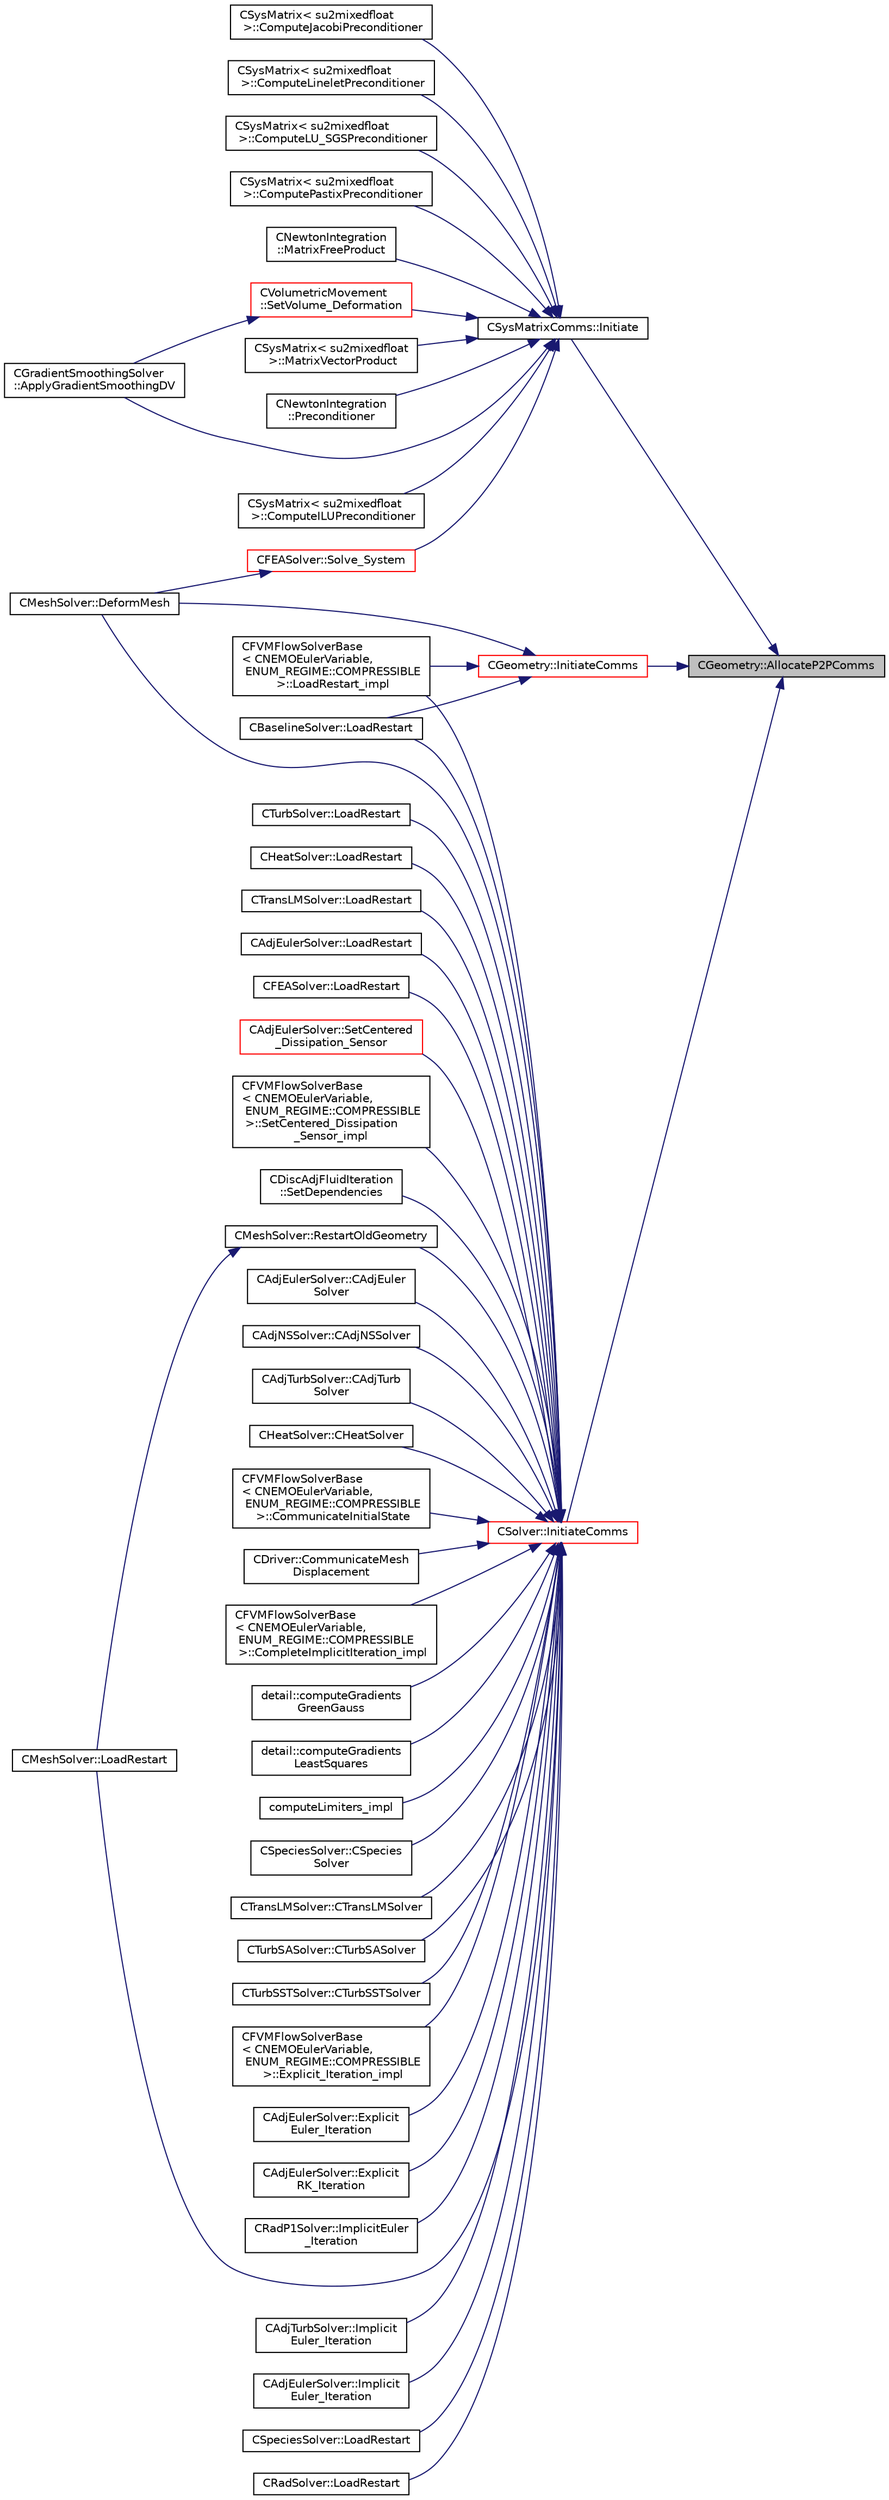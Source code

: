 digraph "CGeometry::AllocateP2PComms"
{
 // LATEX_PDF_SIZE
  edge [fontname="Helvetica",fontsize="10",labelfontname="Helvetica",labelfontsize="10"];
  node [fontname="Helvetica",fontsize="10",shape=record];
  rankdir="RL";
  Node1 [label="CGeometry::AllocateP2PComms",height=0.2,width=0.4,color="black", fillcolor="grey75", style="filled", fontcolor="black",tooltip="Routine to allocate buffers for point-to-point MPI communications. Also called to dynamically realloc..."];
  Node1 -> Node2 [dir="back",color="midnightblue",fontsize="10",style="solid",fontname="Helvetica"];
  Node2 [label="CSysMatrixComms::Initiate",height=0.2,width=0.4,color="black", fillcolor="white", style="filled",URL="$structCSysMatrixComms.html#abaab86d2a9c3a43ef4ed2de79d4e905a",tooltip="Routine to load a vector quantity into the data structures for MPI point-to-point communication and t..."];
  Node2 -> Node3 [dir="back",color="midnightblue",fontsize="10",style="solid",fontname="Helvetica"];
  Node3 [label="CGradientSmoothingSolver\l::ApplyGradientSmoothingDV",height=0.2,width=0.4,color="black", fillcolor="white", style="filled",URL="$classCGradientSmoothingSolver.html#a443fb04934697664cd7defae114e6ef4",tooltip="All steps required for smoothing the whole system on DV level in an iterative way."];
  Node2 -> Node4 [dir="back",color="midnightblue",fontsize="10",style="solid",fontname="Helvetica"];
  Node4 [label="CSysMatrix\< su2mixedfloat\l \>::ComputeILUPreconditioner",height=0.2,width=0.4,color="black", fillcolor="white", style="filled",URL="$classCSysMatrix.html#a5f8beb6ce9ba7a0fc21b64c76a290cc6",tooltip="Multiply CSysVector by the preconditioner."];
  Node2 -> Node5 [dir="back",color="midnightblue",fontsize="10",style="solid",fontname="Helvetica"];
  Node5 [label="CSysMatrix\< su2mixedfloat\l \>::ComputeJacobiPreconditioner",height=0.2,width=0.4,color="black", fillcolor="white", style="filled",URL="$classCSysMatrix.html#af8c53a14b7928dd959258e0235c33b2f",tooltip="Multiply CSysVector by the preconditioner."];
  Node2 -> Node6 [dir="back",color="midnightblue",fontsize="10",style="solid",fontname="Helvetica"];
  Node6 [label="CSysMatrix\< su2mixedfloat\l \>::ComputeLineletPreconditioner",height=0.2,width=0.4,color="black", fillcolor="white", style="filled",URL="$classCSysMatrix.html#a0b1aca3806964da984c4fefe61cf2c64",tooltip="Multiply CSysVector by the preconditioner."];
  Node2 -> Node7 [dir="back",color="midnightblue",fontsize="10",style="solid",fontname="Helvetica"];
  Node7 [label="CSysMatrix\< su2mixedfloat\l \>::ComputeLU_SGSPreconditioner",height=0.2,width=0.4,color="black", fillcolor="white", style="filled",URL="$classCSysMatrix.html#ae41b2166753863b1872dfd2fdcefc6ca",tooltip="Multiply CSysVector by the preconditioner."];
  Node2 -> Node8 [dir="back",color="midnightblue",fontsize="10",style="solid",fontname="Helvetica"];
  Node8 [label="CSysMatrix\< su2mixedfloat\l \>::ComputePastixPreconditioner",height=0.2,width=0.4,color="black", fillcolor="white", style="filled",URL="$classCSysMatrix.html#a7012e3d084d285dab57634a6e8158fb8",tooltip="Apply the PaStiX factorization to CSysVec."];
  Node2 -> Node9 [dir="back",color="midnightblue",fontsize="10",style="solid",fontname="Helvetica"];
  Node9 [label="CNewtonIntegration\l::MatrixFreeProduct",height=0.2,width=0.4,color="black", fillcolor="white", style="filled",URL="$classCNewtonIntegration.html#ae70c58a68a61016cf7109fbdf20b9a62",tooltip="Implementation of matrix-vector product with the real Jacobian of the nonlinear residuals."];
  Node2 -> Node10 [dir="back",color="midnightblue",fontsize="10",style="solid",fontname="Helvetica"];
  Node10 [label="CSysMatrix\< su2mixedfloat\l \>::MatrixVectorProduct",height=0.2,width=0.4,color="black", fillcolor="white", style="filled",URL="$classCSysMatrix.html#afcd4a4dd3ba3509c6785431e01f3c434",tooltip="Performs the product of a sparse matrix by a CSysVector."];
  Node2 -> Node11 [dir="back",color="midnightblue",fontsize="10",style="solid",fontname="Helvetica"];
  Node11 [label="CNewtonIntegration\l::Preconditioner",height=0.2,width=0.4,color="black", fillcolor="white", style="filled",URL="$classCNewtonIntegration.html#a79013839512a0bfd866c2c0720e70014",tooltip="Wrapper for the preconditioner."];
  Node2 -> Node12 [dir="back",color="midnightblue",fontsize="10",style="solid",fontname="Helvetica"];
  Node12 [label="CVolumetricMovement\l::SetVolume_Deformation",height=0.2,width=0.4,color="red", fillcolor="white", style="filled",URL="$classCVolumetricMovement.html#a96c9dadafe051a2479ef4ec4b51adb04",tooltip="Grid deformation using the spring analogy method."];
  Node12 -> Node3 [dir="back",color="midnightblue",fontsize="10",style="solid",fontname="Helvetica"];
  Node2 -> Node39 [dir="back",color="midnightblue",fontsize="10",style="solid",fontname="Helvetica"];
  Node39 [label="CFEASolver::Solve_System",height=0.2,width=0.4,color="red", fillcolor="white", style="filled",URL="$classCFEASolver.html#a6ade985703d84b396bae1825a6d2a3e4",tooltip="Routine to solve the Jacobian-Residual linearized system."];
  Node39 -> Node41 [dir="back",color="midnightblue",fontsize="10",style="solid",fontname="Helvetica"];
  Node41 [label="CMeshSolver::DeformMesh",height=0.2,width=0.4,color="black", fillcolor="white", style="filled",URL="$classCMeshSolver.html#a573e4ddd63b680f5705f402ec317820b",tooltip="Grid deformation using the linear elasticity equations."];
  Node1 -> Node42 [dir="back",color="midnightblue",fontsize="10",style="solid",fontname="Helvetica"];
  Node42 [label="CSolver::InitiateComms",height=0.2,width=0.4,color="red", fillcolor="white", style="filled",URL="$classCSolver.html#a7c5c26e7f006b4bb7e93582d839cf09d",tooltip="Routine to load a solver quantity into the data structures for MPI point-to-point communication and t..."];
  Node42 -> Node43 [dir="back",color="midnightblue",fontsize="10",style="solid",fontname="Helvetica"];
  Node43 [label="CAdjEulerSolver::CAdjEuler\lSolver",height=0.2,width=0.4,color="black", fillcolor="white", style="filled",URL="$classCAdjEulerSolver.html#a0a739888df9436d4707665d152a7af1a",tooltip=" "];
  Node42 -> Node44 [dir="back",color="midnightblue",fontsize="10",style="solid",fontname="Helvetica"];
  Node44 [label="CAdjNSSolver::CAdjNSSolver",height=0.2,width=0.4,color="black", fillcolor="white", style="filled",URL="$classCAdjNSSolver.html#a323f1dc7c0b9fe00d1911eeeea365d46",tooltip=" "];
  Node42 -> Node45 [dir="back",color="midnightblue",fontsize="10",style="solid",fontname="Helvetica"];
  Node45 [label="CAdjTurbSolver::CAdjTurb\lSolver",height=0.2,width=0.4,color="black", fillcolor="white", style="filled",URL="$classCAdjTurbSolver.html#a621bdae0b081f25a67425cc037cd90a2",tooltip=" "];
  Node42 -> Node46 [dir="back",color="midnightblue",fontsize="10",style="solid",fontname="Helvetica"];
  Node46 [label="CHeatSolver::CHeatSolver",height=0.2,width=0.4,color="black", fillcolor="white", style="filled",URL="$classCHeatSolver.html#a89c9ece2b98a950e53f4ee9482968186",tooltip="Constructor of the class."];
  Node42 -> Node47 [dir="back",color="midnightblue",fontsize="10",style="solid",fontname="Helvetica"];
  Node47 [label="CFVMFlowSolverBase\l\< CNEMOEulerVariable,\l ENUM_REGIME::COMPRESSIBLE\l \>::CommunicateInitialState",height=0.2,width=0.4,color="black", fillcolor="white", style="filled",URL="$classCFVMFlowSolverBase.html#ae06b2ffc1a1010f31dcfea2c24dbf46a",tooltip="Communicate the initial solver state."];
  Node42 -> Node48 [dir="back",color="midnightblue",fontsize="10",style="solid",fontname="Helvetica"];
  Node48 [label="CDriver::CommunicateMesh\lDisplacement",height=0.2,width=0.4,color="black", fillcolor="white", style="filled",URL="$classCDriver.html#ab7774dbeec50826a830714585aa45740",tooltip="Communicate the boundary mesh displacements in a python call."];
  Node42 -> Node49 [dir="back",color="midnightblue",fontsize="10",style="solid",fontname="Helvetica"];
  Node49 [label="CFVMFlowSolverBase\l\< CNEMOEulerVariable,\l ENUM_REGIME::COMPRESSIBLE\l \>::CompleteImplicitIteration_impl",height=0.2,width=0.4,color="black", fillcolor="white", style="filled",URL="$classCFVMFlowSolverBase.html#a3eb0fbabf1ce42ccc0fe626473800e09",tooltip="Generic implementation to complete an implicit iteration, i.e. update the solution."];
  Node42 -> Node50 [dir="back",color="midnightblue",fontsize="10",style="solid",fontname="Helvetica"];
  Node50 [label="detail::computeGradients\lGreenGauss",height=0.2,width=0.4,color="black", fillcolor="white", style="filled",URL="$group__FvmAlgos.html#ga031dfb21c1777c986ae93d716ec4568b",tooltip="Compute the gradient of a field using the Green-Gauss theorem."];
  Node42 -> Node51 [dir="back",color="midnightblue",fontsize="10",style="solid",fontname="Helvetica"];
  Node51 [label="detail::computeGradients\lLeastSquares",height=0.2,width=0.4,color="black", fillcolor="white", style="filled",URL="$group__FvmAlgos.html#ga186a32bf8b211a50432fe55a6a608c21",tooltip="Compute the gradient of a field using inverse-distance-weighted or unweighted Least-Squares approxima..."];
  Node42 -> Node52 [dir="back",color="midnightblue",fontsize="10",style="solid",fontname="Helvetica"];
  Node52 [label="computeLimiters_impl",height=0.2,width=0.4,color="black", fillcolor="white", style="filled",URL="$group__FvmAlgos.html#ga4639562695f9dc19f098e6d00fcacde1",tooltip="Generic limiter computation for methods based on one limiter value per point (as opposed to one per e..."];
  Node42 -> Node53 [dir="back",color="midnightblue",fontsize="10",style="solid",fontname="Helvetica"];
  Node53 [label="CSpeciesSolver::CSpecies\lSolver",height=0.2,width=0.4,color="black", fillcolor="white", style="filled",URL="$classCSpeciesSolver.html#a3a7863355bb316fe760afeb1db4ca66c",tooltip="Constructor of the class."];
  Node42 -> Node54 [dir="back",color="midnightblue",fontsize="10",style="solid",fontname="Helvetica"];
  Node54 [label="CTransLMSolver::CTransLMSolver",height=0.2,width=0.4,color="black", fillcolor="white", style="filled",URL="$classCTransLMSolver.html#a4975cbf30f2954e3da1244832999eda0",tooltip=" "];
  Node42 -> Node55 [dir="back",color="midnightblue",fontsize="10",style="solid",fontname="Helvetica"];
  Node55 [label="CTurbSASolver::CTurbSASolver",height=0.2,width=0.4,color="black", fillcolor="white", style="filled",URL="$classCTurbSASolver.html#a06a8b09d1563dd48f364ff6e97c25cd8",tooltip="Constructor."];
  Node42 -> Node56 [dir="back",color="midnightblue",fontsize="10",style="solid",fontname="Helvetica"];
  Node56 [label="CTurbSSTSolver::CTurbSSTSolver",height=0.2,width=0.4,color="black", fillcolor="white", style="filled",URL="$classCTurbSSTSolver.html#a84beba65418c7c2ca4f4843b989b360a",tooltip="Constructor."];
  Node42 -> Node41 [dir="back",color="midnightblue",fontsize="10",style="solid",fontname="Helvetica"];
  Node42 -> Node57 [dir="back",color="midnightblue",fontsize="10",style="solid",fontname="Helvetica"];
  Node57 [label="CFVMFlowSolverBase\l\< CNEMOEulerVariable,\l ENUM_REGIME::COMPRESSIBLE\l \>::Explicit_Iteration_impl",height=0.2,width=0.4,color="black", fillcolor="white", style="filled",URL="$classCFVMFlowSolverBase.html#ac30c9255150f29da2915a85264a1676c",tooltip="Generic implementation of explicit iterations with a preconditioner."];
  Node42 -> Node58 [dir="back",color="midnightblue",fontsize="10",style="solid",fontname="Helvetica"];
  Node58 [label="CAdjEulerSolver::Explicit\lEuler_Iteration",height=0.2,width=0.4,color="black", fillcolor="white", style="filled",URL="$classCAdjEulerSolver.html#ac6851acd72ffdbf5299680d5d92e065e",tooltip="Update the solution using a explicit Euler scheme."];
  Node42 -> Node59 [dir="back",color="midnightblue",fontsize="10",style="solid",fontname="Helvetica"];
  Node59 [label="CAdjEulerSolver::Explicit\lRK_Iteration",height=0.2,width=0.4,color="black", fillcolor="white", style="filled",URL="$classCAdjEulerSolver.html#a853b9218167a682db73ca73c0fccc2cc",tooltip="Update the solution using a Runge-Kutta strategy."];
  Node42 -> Node60 [dir="back",color="midnightblue",fontsize="10",style="solid",fontname="Helvetica"];
  Node60 [label="CRadP1Solver::ImplicitEuler\l_Iteration",height=0.2,width=0.4,color="black", fillcolor="white", style="filled",URL="$classCRadP1Solver.html#a23716727a079c099d449da9befa86696",tooltip="Update the solution using an implicit solver."];
  Node42 -> Node61 [dir="back",color="midnightblue",fontsize="10",style="solid",fontname="Helvetica"];
  Node61 [label="CAdjTurbSolver::Implicit\lEuler_Iteration",height=0.2,width=0.4,color="black", fillcolor="white", style="filled",URL="$classCAdjTurbSolver.html#a119fd6cc599337fd229174474d69f0fb",tooltip="Update the solution using an implicit solver."];
  Node42 -> Node62 [dir="back",color="midnightblue",fontsize="10",style="solid",fontname="Helvetica"];
  Node62 [label="CAdjEulerSolver::Implicit\lEuler_Iteration",height=0.2,width=0.4,color="black", fillcolor="white", style="filled",URL="$classCAdjEulerSolver.html#ab35fe7a0b2f840506e91d49961e07485",tooltip="Update the solution using an implicit solver."];
  Node42 -> Node63 [dir="back",color="midnightblue",fontsize="10",style="solid",fontname="Helvetica"];
  Node63 [label="CSpeciesSolver::LoadRestart",height=0.2,width=0.4,color="black", fillcolor="white", style="filled",URL="$classCSpeciesSolver.html#a40ecea72824a266fcda6347d08a4fcea",tooltip="Load a solution from a restart file."];
  Node42 -> Node64 [dir="back",color="midnightblue",fontsize="10",style="solid",fontname="Helvetica"];
  Node64 [label="CRadSolver::LoadRestart",height=0.2,width=0.4,color="black", fillcolor="white", style="filled",URL="$classCRadSolver.html#a9f64999fe5bfcb69fb4349d00d6d8ef5",tooltip="Load a solution from a restart file."];
  Node42 -> Node65 [dir="back",color="midnightblue",fontsize="10",style="solid",fontname="Helvetica"];
  Node65 [label="CBaselineSolver::LoadRestart",height=0.2,width=0.4,color="black", fillcolor="white", style="filled",URL="$classCBaselineSolver.html#aa5fad3af8c5b48950679d5c5a3a91ec4",tooltip="Load a solution from a restart file."];
  Node42 -> Node66 [dir="back",color="midnightblue",fontsize="10",style="solid",fontname="Helvetica"];
  Node66 [label="CTurbSolver::LoadRestart",height=0.2,width=0.4,color="black", fillcolor="white", style="filled",URL="$classCTurbSolver.html#a7b62bcdb84f3345f560a6110905d7fb3",tooltip="Load a solution from a restart file."];
  Node42 -> Node67 [dir="back",color="midnightblue",fontsize="10",style="solid",fontname="Helvetica"];
  Node67 [label="CHeatSolver::LoadRestart",height=0.2,width=0.4,color="black", fillcolor="white", style="filled",URL="$classCHeatSolver.html#a0cc2cf63a1cd34b15be77cf3233beaae",tooltip="Load a solution from a restart file."];
  Node42 -> Node68 [dir="back",color="midnightblue",fontsize="10",style="solid",fontname="Helvetica"];
  Node68 [label="CMeshSolver::LoadRestart",height=0.2,width=0.4,color="black", fillcolor="white", style="filled",URL="$classCMeshSolver.html#a7049d436ca386344acd2424eceb39ef4",tooltip="Load a solution from a restart file."];
  Node42 -> Node69 [dir="back",color="midnightblue",fontsize="10",style="solid",fontname="Helvetica"];
  Node69 [label="CTransLMSolver::LoadRestart",height=0.2,width=0.4,color="black", fillcolor="white", style="filled",URL="$classCTransLMSolver.html#a6f940c3ebc5092d9d06306159300713d",tooltip="Load a solution from a restart file."];
  Node42 -> Node70 [dir="back",color="midnightblue",fontsize="10",style="solid",fontname="Helvetica"];
  Node70 [label="CAdjEulerSolver::LoadRestart",height=0.2,width=0.4,color="black", fillcolor="white", style="filled",URL="$classCAdjEulerSolver.html#a4bc9fada01b433e9194d4c0d67adbbbd",tooltip="Load a solution from a restart file."];
  Node42 -> Node71 [dir="back",color="midnightblue",fontsize="10",style="solid",fontname="Helvetica"];
  Node71 [label="CFEASolver::LoadRestart",height=0.2,width=0.4,color="black", fillcolor="white", style="filled",URL="$classCFEASolver.html#ac693299e88dfc4daaf1b2f410ec8351d",tooltip="Load a solution from a restart file."];
  Node42 -> Node72 [dir="back",color="midnightblue",fontsize="10",style="solid",fontname="Helvetica"];
  Node72 [label="CFVMFlowSolverBase\l\< CNEMOEulerVariable,\l ENUM_REGIME::COMPRESSIBLE\l \>::LoadRestart_impl",height=0.2,width=0.4,color="black", fillcolor="white", style="filled",URL="$classCFVMFlowSolverBase.html#a7cf80881bcda9a08b9c8cf78e7a3bc8d",tooltip="General implementation to load a flow solution from a restart file."];
  Node42 -> Node73 [dir="back",color="midnightblue",fontsize="10",style="solid",fontname="Helvetica"];
  Node73 [label="CMeshSolver::RestartOldGeometry",height=0.2,width=0.4,color="black", fillcolor="white", style="filled",URL="$classCMeshSolver.html#accd7241ab78f3ccd19e918ccda4fb6e3",tooltip="Load the geometries at the previous time states n and nM1."];
  Node73 -> Node68 [dir="back",color="midnightblue",fontsize="10",style="solid",fontname="Helvetica"];
  Node42 -> Node74 [dir="back",color="midnightblue",fontsize="10",style="solid",fontname="Helvetica"];
  Node74 [label="CAdjEulerSolver::SetCentered\l_Dissipation_Sensor",height=0.2,width=0.4,color="red", fillcolor="white", style="filled",URL="$classCAdjEulerSolver.html#af1b72ed76900f821d2f51942cb4252db",tooltip="Compute the sensor for higher order dissipation control in rotating problems."];
  Node42 -> Node77 [dir="back",color="midnightblue",fontsize="10",style="solid",fontname="Helvetica"];
  Node77 [label="CFVMFlowSolverBase\l\< CNEMOEulerVariable,\l ENUM_REGIME::COMPRESSIBLE\l \>::SetCentered_Dissipation\l_Sensor_impl",height=0.2,width=0.4,color="black", fillcolor="white", style="filled",URL="$classCFVMFlowSolverBase.html#afb9ed896e3882658d23042a5ee15c9d2",tooltip="Compute the dissipation sensor for centered schemes."];
  Node42 -> Node78 [dir="back",color="midnightblue",fontsize="10",style="solid",fontname="Helvetica"];
  Node78 [label="CDiscAdjFluidIteration\l::SetDependencies",height=0.2,width=0.4,color="black", fillcolor="white", style="filled",URL="$classCDiscAdjFluidIteration.html#a5a072cbc3a0125554ba8be60d7261283",tooltip="Compute necessary variables that depend on the conservative variables or the mesh node positions (e...."];
  Node1 -> Node92 [dir="back",color="midnightblue",fontsize="10",style="solid",fontname="Helvetica"];
  Node92 [label="CGeometry::InitiateComms",height=0.2,width=0.4,color="red", fillcolor="white", style="filled",URL="$classCGeometry.html#a40ce655ee42332e9bbfd25282b9100d6",tooltip="Routine to load a geometric quantity into the data structures for MPI point-to-point communication an..."];
  Node92 -> Node41 [dir="back",color="midnightblue",fontsize="10",style="solid",fontname="Helvetica"];
  Node92 -> Node65 [dir="back",color="midnightblue",fontsize="10",style="solid",fontname="Helvetica"];
  Node92 -> Node72 [dir="back",color="midnightblue",fontsize="10",style="solid",fontname="Helvetica"];
}
